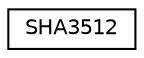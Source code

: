 digraph "Graphical Class Hierarchy"
{
 // LATEX_PDF_SIZE
  edge [fontname="Helvetica",fontsize="10",labelfontname="Helvetica",labelfontsize="10"];
  node [fontname="Helvetica",fontsize="10",shape=record];
  rankdir="LR";
  Node0 [label="SHA3512",height=0.2,width=0.4,color="black", fillcolor="white", style="filled",URL="$class_s_h_a3512.html",tooltip="An implementation of the SHA-3 Keccak sequential and parallel message-digests with a 512-bit hash cod..."];
}
